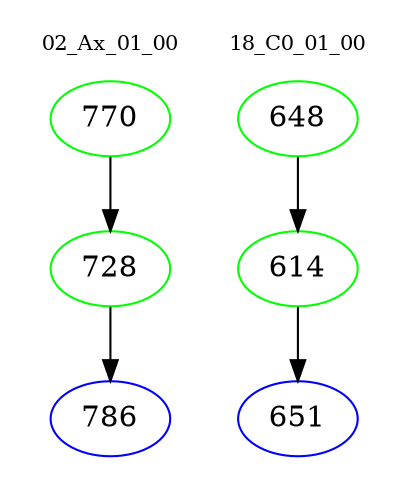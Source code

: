 digraph{
subgraph cluster_0 {
color = white
label = "02_Ax_01_00";
fontsize=10;
T0_770 [label="770", color="green"]
T0_770 -> T0_728 [color="black"]
T0_728 [label="728", color="green"]
T0_728 -> T0_786 [color="black"]
T0_786 [label="786", color="blue"]
}
subgraph cluster_1 {
color = white
label = "18_C0_01_00";
fontsize=10;
T1_648 [label="648", color="green"]
T1_648 -> T1_614 [color="black"]
T1_614 [label="614", color="green"]
T1_614 -> T1_651 [color="black"]
T1_651 [label="651", color="blue"]
}
}
